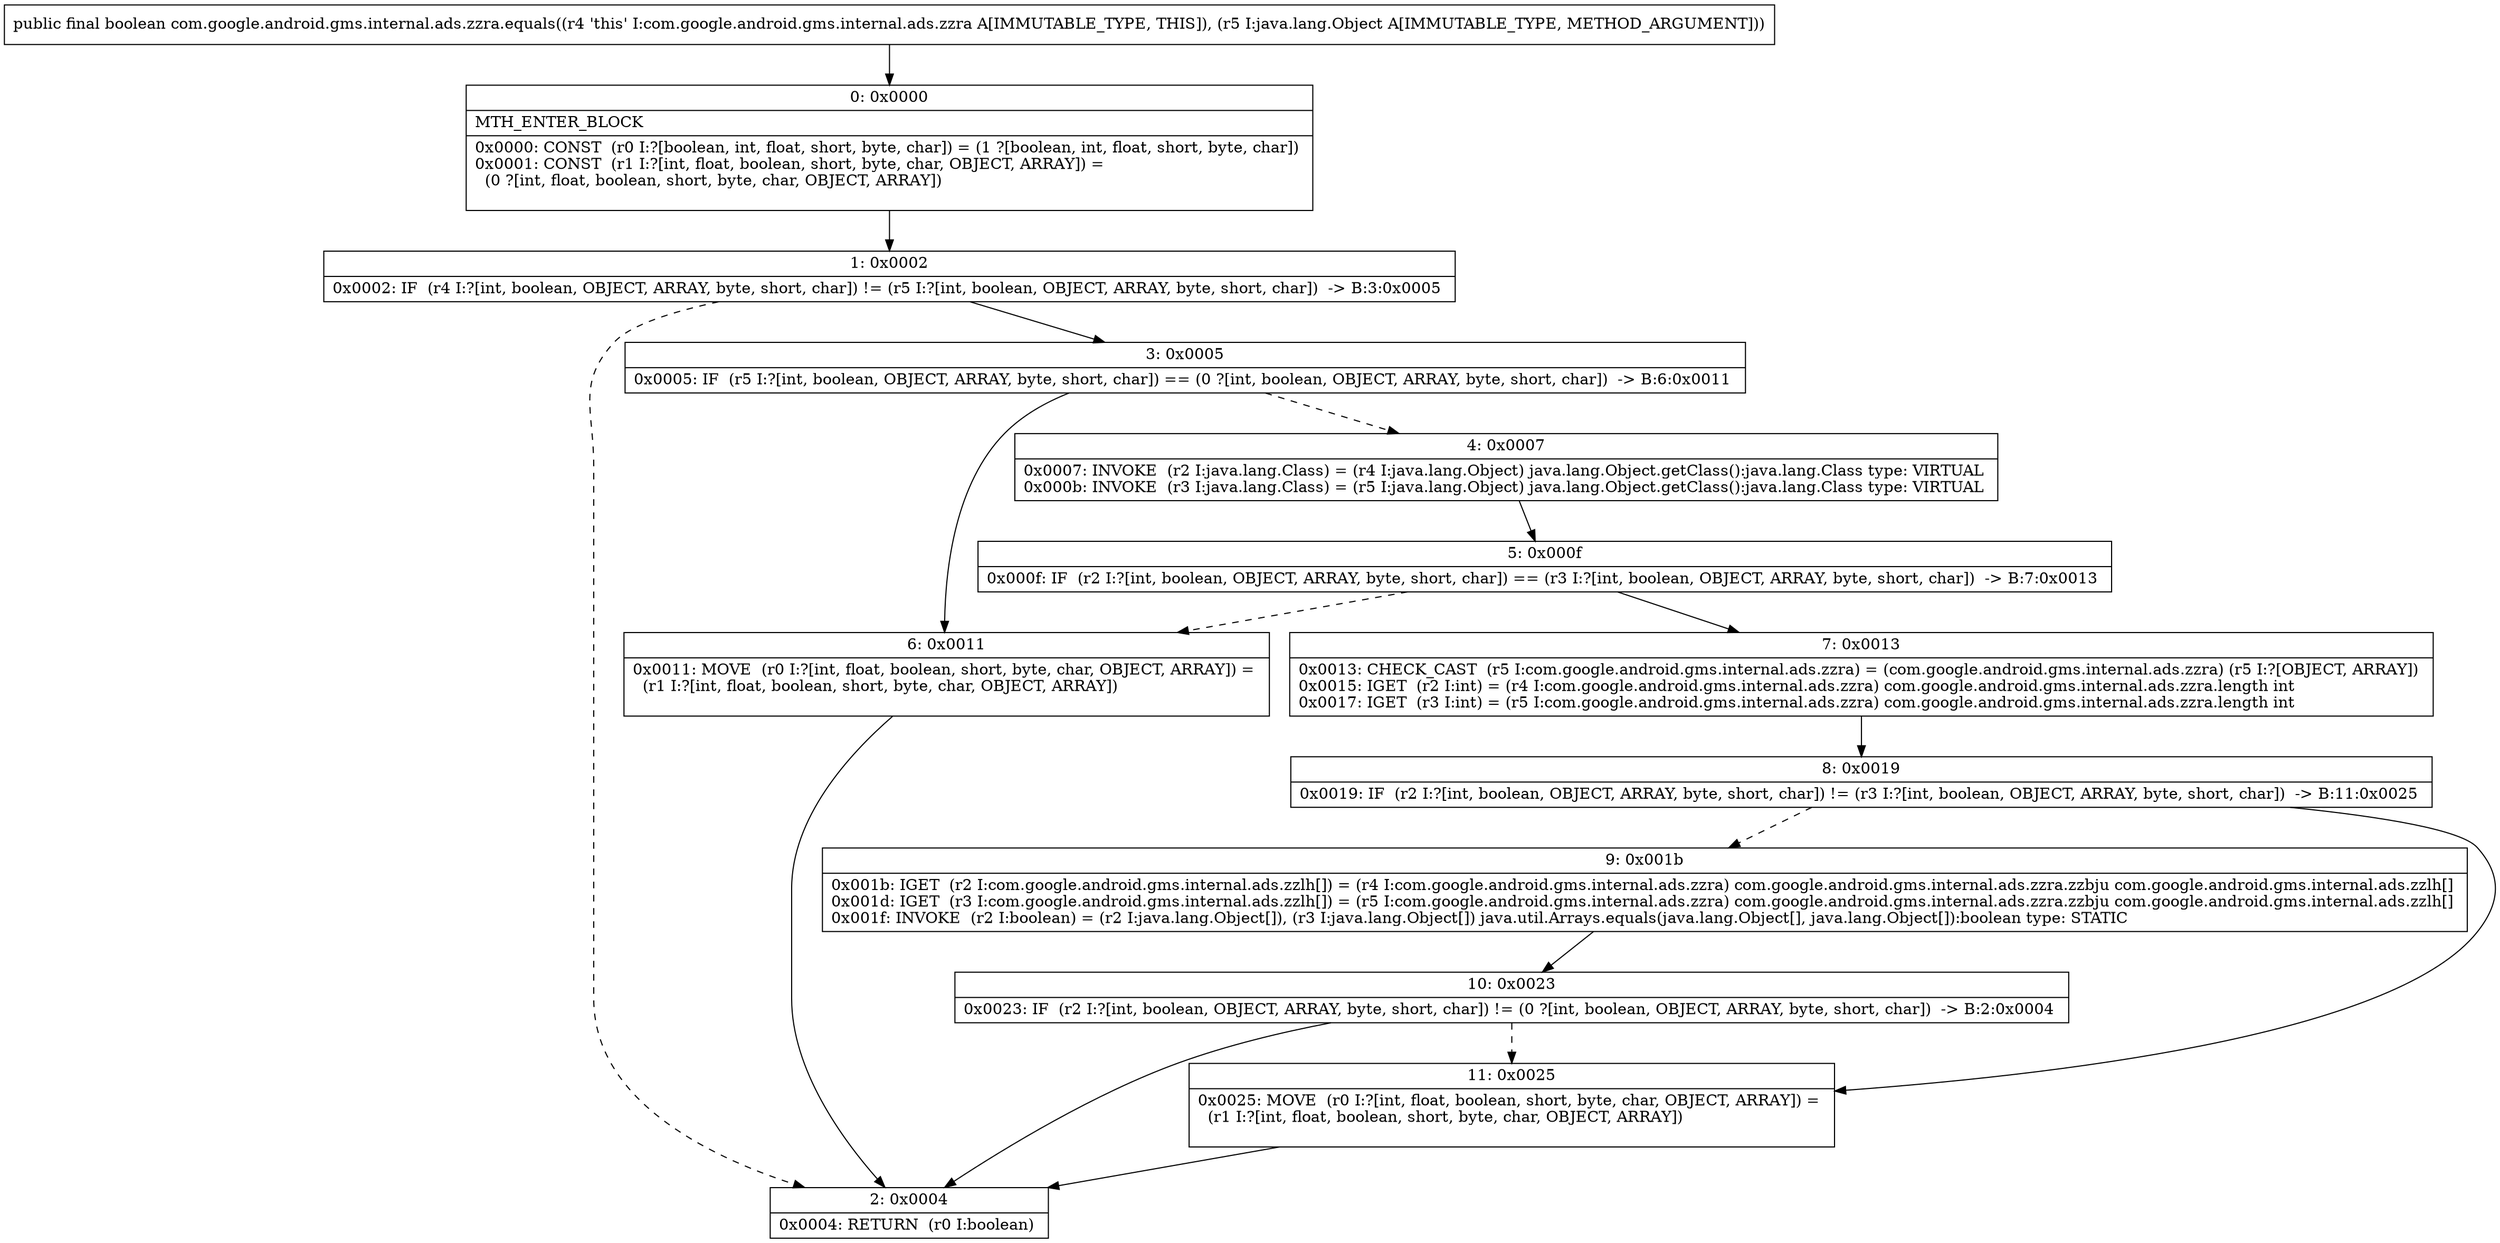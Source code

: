 digraph "CFG forcom.google.android.gms.internal.ads.zzra.equals(Ljava\/lang\/Object;)Z" {
Node_0 [shape=record,label="{0\:\ 0x0000|MTH_ENTER_BLOCK\l|0x0000: CONST  (r0 I:?[boolean, int, float, short, byte, char]) = (1 ?[boolean, int, float, short, byte, char]) \l0x0001: CONST  (r1 I:?[int, float, boolean, short, byte, char, OBJECT, ARRAY]) = \l  (0 ?[int, float, boolean, short, byte, char, OBJECT, ARRAY])\l \l}"];
Node_1 [shape=record,label="{1\:\ 0x0002|0x0002: IF  (r4 I:?[int, boolean, OBJECT, ARRAY, byte, short, char]) != (r5 I:?[int, boolean, OBJECT, ARRAY, byte, short, char])  \-\> B:3:0x0005 \l}"];
Node_2 [shape=record,label="{2\:\ 0x0004|0x0004: RETURN  (r0 I:boolean) \l}"];
Node_3 [shape=record,label="{3\:\ 0x0005|0x0005: IF  (r5 I:?[int, boolean, OBJECT, ARRAY, byte, short, char]) == (0 ?[int, boolean, OBJECT, ARRAY, byte, short, char])  \-\> B:6:0x0011 \l}"];
Node_4 [shape=record,label="{4\:\ 0x0007|0x0007: INVOKE  (r2 I:java.lang.Class) = (r4 I:java.lang.Object) java.lang.Object.getClass():java.lang.Class type: VIRTUAL \l0x000b: INVOKE  (r3 I:java.lang.Class) = (r5 I:java.lang.Object) java.lang.Object.getClass():java.lang.Class type: VIRTUAL \l}"];
Node_5 [shape=record,label="{5\:\ 0x000f|0x000f: IF  (r2 I:?[int, boolean, OBJECT, ARRAY, byte, short, char]) == (r3 I:?[int, boolean, OBJECT, ARRAY, byte, short, char])  \-\> B:7:0x0013 \l}"];
Node_6 [shape=record,label="{6\:\ 0x0011|0x0011: MOVE  (r0 I:?[int, float, boolean, short, byte, char, OBJECT, ARRAY]) = \l  (r1 I:?[int, float, boolean, short, byte, char, OBJECT, ARRAY])\l \l}"];
Node_7 [shape=record,label="{7\:\ 0x0013|0x0013: CHECK_CAST  (r5 I:com.google.android.gms.internal.ads.zzra) = (com.google.android.gms.internal.ads.zzra) (r5 I:?[OBJECT, ARRAY]) \l0x0015: IGET  (r2 I:int) = (r4 I:com.google.android.gms.internal.ads.zzra) com.google.android.gms.internal.ads.zzra.length int \l0x0017: IGET  (r3 I:int) = (r5 I:com.google.android.gms.internal.ads.zzra) com.google.android.gms.internal.ads.zzra.length int \l}"];
Node_8 [shape=record,label="{8\:\ 0x0019|0x0019: IF  (r2 I:?[int, boolean, OBJECT, ARRAY, byte, short, char]) != (r3 I:?[int, boolean, OBJECT, ARRAY, byte, short, char])  \-\> B:11:0x0025 \l}"];
Node_9 [shape=record,label="{9\:\ 0x001b|0x001b: IGET  (r2 I:com.google.android.gms.internal.ads.zzlh[]) = (r4 I:com.google.android.gms.internal.ads.zzra) com.google.android.gms.internal.ads.zzra.zzbju com.google.android.gms.internal.ads.zzlh[] \l0x001d: IGET  (r3 I:com.google.android.gms.internal.ads.zzlh[]) = (r5 I:com.google.android.gms.internal.ads.zzra) com.google.android.gms.internal.ads.zzra.zzbju com.google.android.gms.internal.ads.zzlh[] \l0x001f: INVOKE  (r2 I:boolean) = (r2 I:java.lang.Object[]), (r3 I:java.lang.Object[]) java.util.Arrays.equals(java.lang.Object[], java.lang.Object[]):boolean type: STATIC \l}"];
Node_10 [shape=record,label="{10\:\ 0x0023|0x0023: IF  (r2 I:?[int, boolean, OBJECT, ARRAY, byte, short, char]) != (0 ?[int, boolean, OBJECT, ARRAY, byte, short, char])  \-\> B:2:0x0004 \l}"];
Node_11 [shape=record,label="{11\:\ 0x0025|0x0025: MOVE  (r0 I:?[int, float, boolean, short, byte, char, OBJECT, ARRAY]) = \l  (r1 I:?[int, float, boolean, short, byte, char, OBJECT, ARRAY])\l \l}"];
MethodNode[shape=record,label="{public final boolean com.google.android.gms.internal.ads.zzra.equals((r4 'this' I:com.google.android.gms.internal.ads.zzra A[IMMUTABLE_TYPE, THIS]), (r5 I:java.lang.Object A[IMMUTABLE_TYPE, METHOD_ARGUMENT])) }"];
MethodNode -> Node_0;
Node_0 -> Node_1;
Node_1 -> Node_2[style=dashed];
Node_1 -> Node_3;
Node_3 -> Node_4[style=dashed];
Node_3 -> Node_6;
Node_4 -> Node_5;
Node_5 -> Node_6[style=dashed];
Node_5 -> Node_7;
Node_6 -> Node_2;
Node_7 -> Node_8;
Node_8 -> Node_9[style=dashed];
Node_8 -> Node_11;
Node_9 -> Node_10;
Node_10 -> Node_2;
Node_10 -> Node_11[style=dashed];
Node_11 -> Node_2;
}

